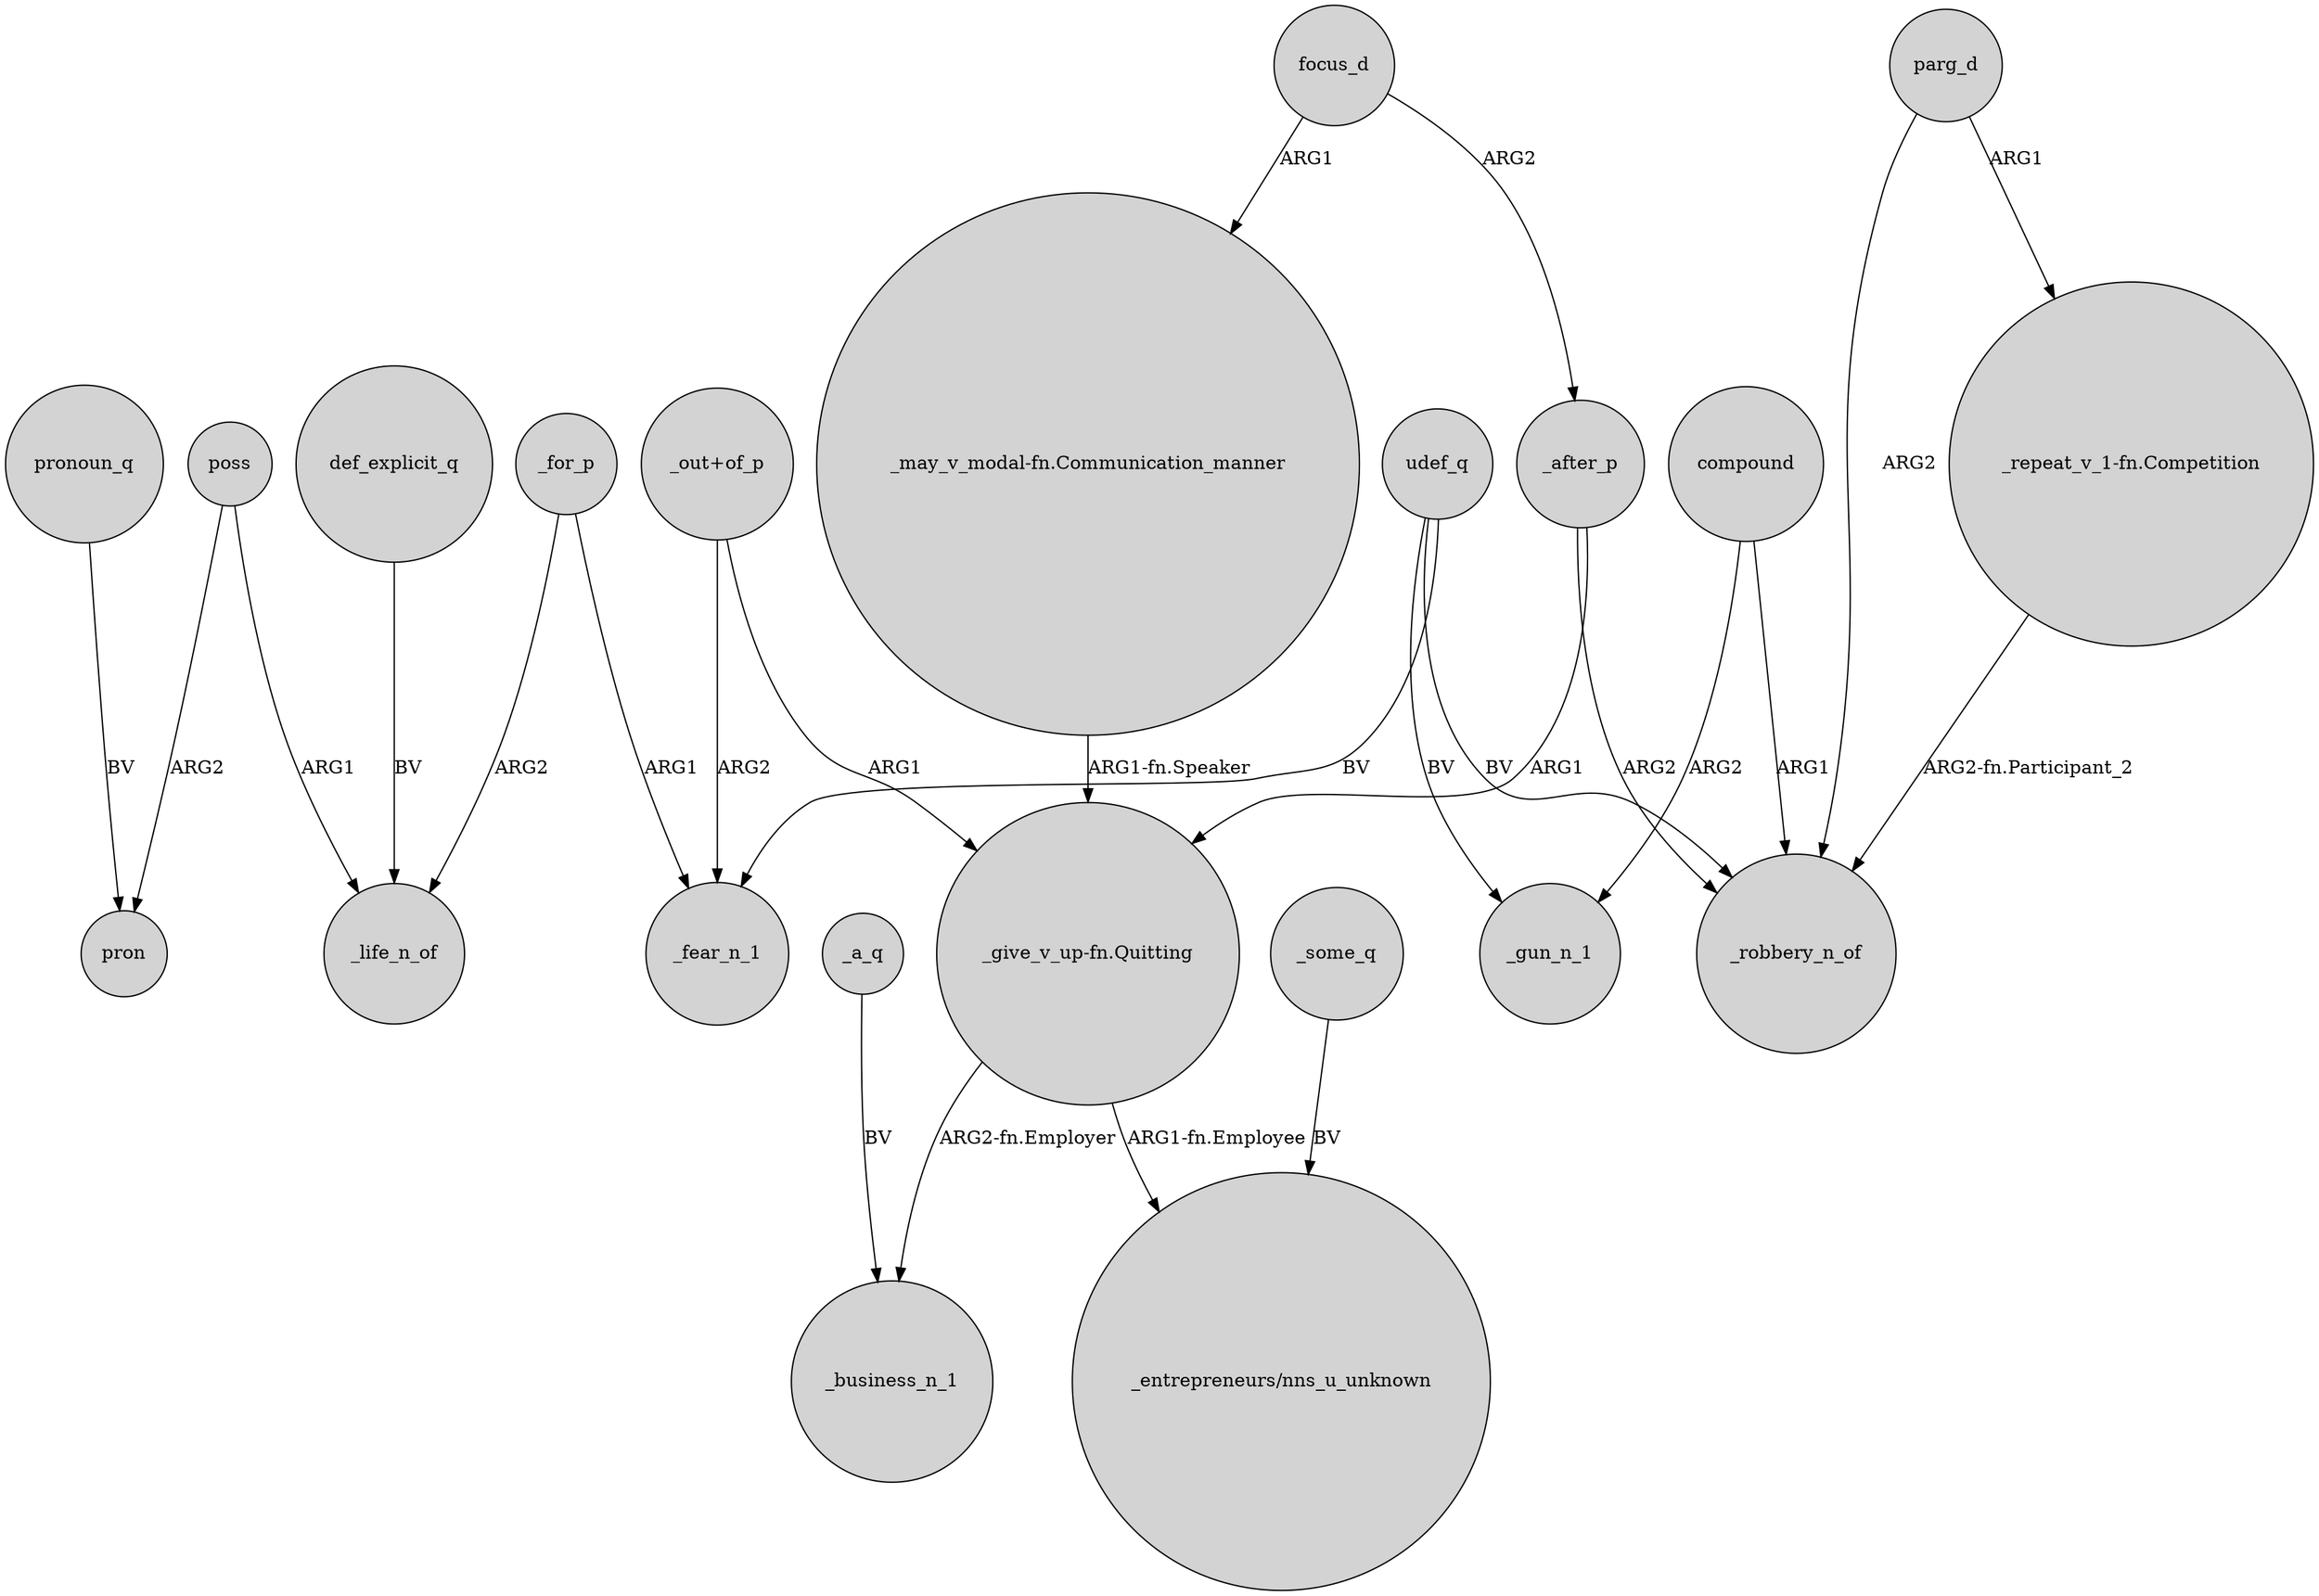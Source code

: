 digraph {
	node [shape=circle style=filled]
	_for_p -> _life_n_of [label=ARG2]
	"_out+of_p" -> _fear_n_1 [label=ARG2]
	"_give_v_up-fn.Quitting" -> _business_n_1 [label="ARG2-fn.Employer"]
	parg_d -> "_repeat_v_1-fn.Competition" [label=ARG1]
	_a_q -> _business_n_1 [label=BV]
	"_out+of_p" -> "_give_v_up-fn.Quitting" [label=ARG1]
	poss -> _life_n_of [label=ARG1]
	"_may_v_modal-fn.Communication_manner" -> "_give_v_up-fn.Quitting" [label="ARG1-fn.Speaker"]
	pronoun_q -> pron [label=BV]
	_after_p -> "_give_v_up-fn.Quitting" [label=ARG1]
	poss -> pron [label=ARG2]
	"_give_v_up-fn.Quitting" -> "_entrepreneurs/nns_u_unknown" [label="ARG1-fn.Employee"]
	def_explicit_q -> _life_n_of [label=BV]
	_after_p -> _robbery_n_of [label=ARG2]
	parg_d -> _robbery_n_of [label=ARG2]
	_for_p -> _fear_n_1 [label=ARG1]
	focus_d -> _after_p [label=ARG2]
	_some_q -> "_entrepreneurs/nns_u_unknown" [label=BV]
	compound -> _gun_n_1 [label=ARG2]
	"_repeat_v_1-fn.Competition" -> _robbery_n_of [label="ARG2-fn.Participant_2"]
	compound -> _robbery_n_of [label=ARG1]
	udef_q -> _robbery_n_of [label=BV]
	udef_q -> _fear_n_1 [label=BV]
	udef_q -> _gun_n_1 [label=BV]
	focus_d -> "_may_v_modal-fn.Communication_manner" [label=ARG1]
}
